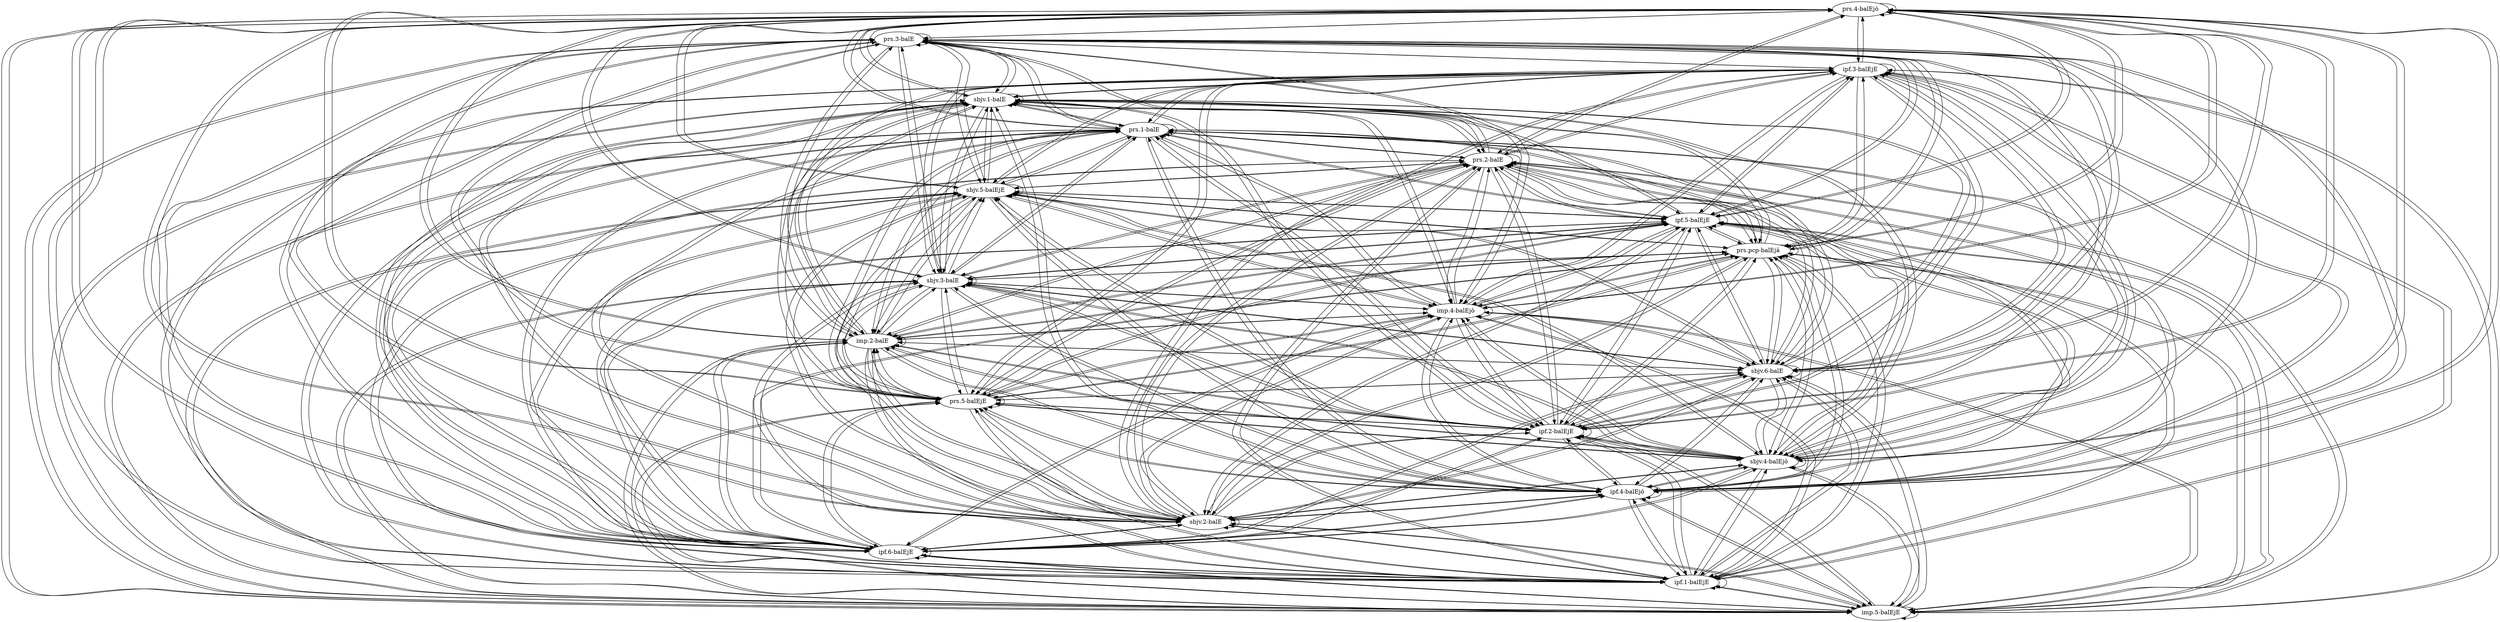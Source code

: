 digraph  {
	"prs.4-balEjô"	 [cell="prs.4",
		tense=prs,
		weight=1.0];
	"prs.4-balEjô" -> "prs.4-balEjô"	 [weight=1.0];
	"prs.3-balE"	 [cell="prs.3",
		tense=prs,
		weight=0.3];
	"prs.4-balEjô" -> "prs.3-balE"	 [weight=0.09];
	"imp.5-balEjE"	 [cell="imp.5",
		tense=imp,
		weight=1.0];
	"prs.4-balEjô" -> "imp.5-balEjE"	 [weight=1.0];
	"ipf.1-balEjE"	 [cell="ipf.1",
		tense=ipf,
		weight=1.0];
	"prs.4-balEjô" -> "ipf.1-balEjE"	 [weight=1.0];
	"ipf.6-balEjE"	 [cell="ipf.6",
		tense=ipf,
		weight=1.0];
	"prs.4-balEjô" -> "ipf.6-balEjE"	 [weight=1.0];
	"sbjv.2-balE"	 [cell="sbjv.2",
		tense=sbjv,
		weight=0.34];
	"prs.4-balEjô" -> "sbjv.2-balE"	 [weight=0.1156];
	"ipf.4-balEjô"	 [cell="ipf.4",
		tense=ipf,
		weight=1.0];
	"prs.4-balEjô" -> "ipf.4-balEjô"	 [weight=1.0];
	"sbjv.4-balEjô"	 [cell="sbjv.4",
		tense=sbjv,
		weight=1.0];
	"prs.4-balEjô" -> "sbjv.4-balEjô"	 [weight=1.0];
	"ipf.2-balEjE"	 [cell="ipf.2",
		tense=ipf,
		weight=1.0];
	"prs.4-balEjô" -> "ipf.2-balEjE"	 [weight=1.0];
	"prs.5-balEjE"	 [cell="prs.5",
		tense=prs,
		weight=1.0];
	"prs.4-balEjô" -> "prs.5-balEjE"	 [weight=1.0];
	"sbjv.6-balE"	 [cell="sbjv.6",
		tense=sbjv,
		weight=0.34];
	"prs.4-balEjô" -> "sbjv.6-balE"	 [weight=0.1156];
	"imp.2-balE"	 [cell="imp.2",
		tense=imp,
		weight=0.3];
	"prs.4-balEjô" -> "imp.2-balE"	 [weight=0.09];
	"imp.4-balEjô"	 [cell="imp.4",
		tense=imp,
		weight=1.0];
	"prs.4-balEjô" -> "imp.4-balEjô"	 [weight=1.0];
	"sbjv.3-balE"	 [cell="sbjv.3",
		tense=sbjv,
		weight=0.34];
	"prs.4-balEjô" -> "sbjv.3-balE"	 [weight=0.1156];
	"prs.pcp-balEjâ"	 [cell="prs.pcp",
		tense="prs.pcp",
		weight=1.0];
	"prs.4-balEjô" -> "prs.pcp-balEjâ"	 [weight=1.0];
	"ipf.5-balEjE"	 [cell="ipf.5",
		tense=ipf,
		weight=1.0];
	"prs.4-balEjô" -> "ipf.5-balEjE"	 [weight=1.0];
	"sbjv.5-balEjE"	 [cell="sbjv.5",
		tense=sbjv,
		weight=1.0];
	"prs.4-balEjô" -> "sbjv.5-balEjE"	 [weight=1.0];
	"prs.2-balE"	 [cell="prs.2",
		tense=prs,
		weight=0.3];
	"prs.4-balEjô" -> "prs.2-balE"	 [weight=0.09];
	"prs.1-balE"	 [cell="prs.1",
		tense=prs,
		weight=0.3];
	"prs.4-balEjô" -> "prs.1-balE"	 [weight=0.09];
	"sbjv.1-balE"	 [cell="sbjv.1",
		tense=sbjv,
		weight=0.34];
	"prs.4-balEjô" -> "sbjv.1-balE"	 [weight=0.1156];
	"ipf.3-balEjE"	 [cell="ipf.3",
		tense=ipf,
		weight=1.0];
	"prs.4-balEjô" -> "ipf.3-balEjE"	 [weight=1.0];
	"prs.3-balE" -> "prs.4-balEjô"	 [weight=0.15];
	"prs.3-balE" -> "prs.3-balE"	 [weight=0.3];
	"prs.3-balE" -> "imp.5-balEjE"	 [weight=0.0];
	"prs.3-balE" -> "ipf.1-balEjE"	 [weight=0.0];
	"prs.3-balE" -> "ipf.6-balEjE"	 [weight=0.0];
	"prs.3-balE" -> "sbjv.2-balE"	 [weight=0.17];
	"prs.3-balE" -> "ipf.4-balEjô"	 [weight=0.54];
	"prs.3-balE" -> "sbjv.4-balEjô"	 [weight=0.57];
	"prs.3-balE" -> "ipf.2-balEjE"	 [weight=0.0];
	"prs.3-balE" -> "prs.5-balEjE"	 [weight=0.15];
	"prs.3-balE" -> "sbjv.6-balE"	 [weight=0.17];
	"prs.3-balE" -> "imp.2-balE"	 [weight=0.3];
	"prs.3-balE" -> "imp.4-balEjô"	 [weight=0.0];
	"prs.3-balE" -> "sbjv.3-balE"	 [weight=0.17];
	"prs.3-balE" -> "prs.pcp-balEjâ"	 [weight=0.0];
	"prs.3-balE" -> "ipf.5-balEjE"	 [weight=0.54];
	"prs.3-balE" -> "sbjv.5-balEjE"	 [weight=0.57];
	"prs.3-balE" -> "prs.2-balE"	 [weight=0.3];
	"prs.3-balE" -> "prs.1-balE"	 [weight=0.3];
	"prs.3-balE" -> "sbjv.1-balE"	 [weight=0.17];
	"prs.3-balE" -> "ipf.3-balEjE"	 [weight=0.0];
	"imp.5-balEjE" -> "prs.4-balEjô"	 [weight=1.0];
	"imp.5-balEjE" -> "prs.3-balE"	 [weight=0.09];
	"imp.5-balEjE" -> "imp.5-balEjE"	 [weight=1.0];
	"imp.5-balEjE" -> "ipf.1-balEjE"	 [weight=1.0];
	"imp.5-balEjE" -> "ipf.6-balEjE"	 [weight=1.0];
	"imp.5-balEjE" -> "sbjv.2-balE"	 [weight=0.1088];
	"imp.5-balEjE" -> "ipf.4-balEjô"	 [weight=1.0];
	"imp.5-balEjE" -> "sbjv.4-balEjô"	 [weight=1.0];
	"imp.5-balEjE" -> "ipf.2-balEjE"	 [weight=1.0];
	"imp.5-balEjE" -> "prs.5-balEjE"	 [weight=1.0];
	"imp.5-balEjE" -> "sbjv.6-balE"	 [weight=0.1088];
	"imp.5-balEjE" -> "imp.2-balE"	 [weight=0.084];
	"imp.5-balEjE" -> "imp.4-balEjô"	 [weight=1.0];
	"imp.5-balEjE" -> "sbjv.3-balE"	 [weight=0.1088];
	"imp.5-balEjE" -> "prs.pcp-balEjâ"	 [weight=1.0];
	"imp.5-balEjE" -> "ipf.5-balEjE"	 [weight=1.0];
	"imp.5-balEjE" -> "sbjv.5-balEjE"	 [weight=1.0];
	"imp.5-balEjE" -> "prs.2-balE"	 [weight=0.09];
	"imp.5-balEjE" -> "prs.1-balE"	 [weight=0.084];
	"imp.5-balEjE" -> "sbjv.1-balE"	 [weight=0.1088];
	"imp.5-balEjE" -> "ipf.3-balEjE"	 [weight=1.0];
	"ipf.1-balEjE" -> "prs.4-balEjô"	 [weight=1.0];
	"ipf.1-balEjE" -> "prs.3-balE"	 [weight=0.09];
	"ipf.1-balEjE" -> "imp.5-balEjE"	 [weight=1.0];
	"ipf.1-balEjE" -> "ipf.1-balEjE"	 [weight=1.0];
	"ipf.1-balEjE" -> "ipf.6-balEjE"	 [weight=1.0];
	"ipf.1-balEjE" -> "sbjv.2-balE"	 [weight=0.1156];
	"ipf.1-balEjE" -> "ipf.4-balEjô"	 [weight=1.0];
	"ipf.1-balEjE" -> "sbjv.4-balEjô"	 [weight=1.0];
	"ipf.1-balEjE" -> "ipf.2-balEjE"	 [weight=1.0];
	"ipf.1-balEjE" -> "prs.5-balEjE"	 [weight=1.0];
	"ipf.1-balEjE" -> "sbjv.6-balE"	 [weight=0.1156];
	"ipf.1-balEjE" -> "imp.2-balE"	 [weight=0.09];
	"ipf.1-balEjE" -> "imp.4-balEjô"	 [weight=1.0];
	"ipf.1-balEjE" -> "sbjv.3-balE"	 [weight=0.1156];
	"ipf.1-balEjE" -> "prs.pcp-balEjâ"	 [weight=1.0];
	"ipf.1-balEjE" -> "ipf.5-balEjE"	 [weight=1.0];
	"ipf.1-balEjE" -> "sbjv.5-balEjE"	 [weight=1.0];
	"ipf.1-balEjE" -> "prs.2-balE"	 [weight=0.09];
	"ipf.1-balEjE" -> "prs.1-balE"	 [weight=0.09];
	"ipf.1-balEjE" -> "sbjv.1-balE"	 [weight=0.1156];
	"ipf.1-balEjE" -> "ipf.3-balEjE"	 [weight=1.0];
	"ipf.6-balEjE" -> "prs.4-balEjô"	 [weight=1.0];
	"ipf.6-balEjE" -> "prs.3-balE"	 [weight=0.09];
	"ipf.6-balEjE" -> "imp.5-balEjE"	 [weight=1.0];
	"ipf.6-balEjE" -> "ipf.1-balEjE"	 [weight=1.0];
	"ipf.6-balEjE" -> "ipf.6-balEjE"	 [weight=1.0];
	"ipf.6-balEjE" -> "sbjv.2-balE"	 [weight=0.1156];
	"ipf.6-balEjE" -> "ipf.4-balEjô"	 [weight=1.0];
	"ipf.6-balEjE" -> "sbjv.4-balEjô"	 [weight=1.0];
	"ipf.6-balEjE" -> "ipf.2-balEjE"	 [weight=1.0];
	"ipf.6-balEjE" -> "prs.5-balEjE"	 [weight=1.0];
	"ipf.6-balEjE" -> "sbjv.6-balE"	 [weight=0.1156];
	"ipf.6-balEjE" -> "imp.2-balE"	 [weight=0.09];
	"ipf.6-balEjE" -> "imp.4-balEjô"	 [weight=1.0];
	"ipf.6-balEjE" -> "sbjv.3-balE"	 [weight=0.1156];
	"ipf.6-balEjE" -> "prs.pcp-balEjâ"	 [weight=1.0];
	"ipf.6-balEjE" -> "ipf.5-balEjE"	 [weight=1.0];
	"ipf.6-balEjE" -> "sbjv.5-balEjE"	 [weight=1.0];
	"ipf.6-balEjE" -> "prs.2-balE"	 [weight=0.09];
	"ipf.6-balEjE" -> "prs.1-balE"	 [weight=0.09];
	"ipf.6-balEjE" -> "sbjv.1-balE"	 [weight=0.1156];
	"ipf.6-balEjE" -> "ipf.3-balEjE"	 [weight=1.0];
	"sbjv.2-balE" -> "prs.4-balEjô"	 [weight=0.3];
	"sbjv.2-balE" -> "prs.3-balE"	 [weight=0.3];
	"sbjv.2-balE" -> "imp.5-balEjE"	 [weight=0.31];
	"sbjv.2-balE" -> "ipf.1-balEjE"	 [weight=0.3];
	"sbjv.2-balE" -> "ipf.6-balEjE"	 [weight=0.3];
	"sbjv.2-balE" -> "sbjv.2-balE"	 [weight=0.34];
	"sbjv.2-balE" -> "ipf.4-balEjô"	 [weight=1.0];
	"sbjv.2-balE" -> "sbjv.4-balEjô"	 [weight=1.0];
	"sbjv.2-balE" -> "ipf.2-balEjE"	 [weight=0.3];
	"sbjv.2-balE" -> "prs.5-balEjE"	 [weight=0.3];
	"sbjv.2-balE" -> "sbjv.6-balE"	 [weight=0.34];
	"sbjv.2-balE" -> "imp.2-balE"	 [weight=0.3];
	"sbjv.2-balE" -> "imp.4-balEjô"	 [weight=0.31];
	"sbjv.2-balE" -> "sbjv.3-balE"	 [weight=0.34];
	"sbjv.2-balE" -> "prs.pcp-balEjâ"	 [weight=0.31];
	"sbjv.2-balE" -> "ipf.5-balEjE"	 [weight=1.0];
	"sbjv.2-balE" -> "sbjv.5-balEjE"	 [weight=1.0];
	"sbjv.2-balE" -> "prs.2-balE"	 [weight=0.3];
	"sbjv.2-balE" -> "prs.1-balE"	 [weight=0.3];
	"sbjv.2-balE" -> "sbjv.1-balE"	 [weight=0.34];
	"sbjv.2-balE" -> "ipf.3-balEjE"	 [weight=0.3];
	"ipf.4-balEjô" -> "prs.4-balEjô"	 [weight=0.08];
	"ipf.4-balEjô" -> "prs.3-balE"	 [weight=0.138];
	"ipf.4-balEjô" -> "imp.5-balEjE"	 [weight=0.08];
	"ipf.4-balEjô" -> "ipf.1-balEjE"	 [weight=0.08];
	"ipf.4-balEjô" -> "ipf.6-balEjE"	 [weight=0.08];
	"ipf.4-balEjô" -> "sbjv.2-balE"	 [weight=0.153];
	"ipf.4-balEjô" -> "ipf.4-balEjô"	 [weight=1.0];
	"ipf.4-balEjô" -> "sbjv.4-balEjô"	 [weight=1.0];
	"ipf.4-balEjô" -> "ipf.2-balEjE"	 [weight=0.08];
	"ipf.4-balEjô" -> "prs.5-balEjE"	 [weight=0.08];
	"ipf.4-balEjô" -> "sbjv.6-balE"	 [weight=0.153];
	"ipf.4-balEjô" -> "imp.2-balE"	 [weight=0.138];
	"ipf.4-balEjô" -> "imp.4-balEjô"	 [weight=0.08];
	"ipf.4-balEjô" -> "sbjv.3-balE"	 [weight=0.153];
	"ipf.4-balEjô" -> "prs.pcp-balEjâ"	 [weight=0.08];
	"ipf.4-balEjô" -> "ipf.5-balEjE"	 [weight=1.0];
	"ipf.4-balEjô" -> "sbjv.5-balEjE"	 [weight=1.0];
	"ipf.4-balEjô" -> "prs.2-balE"	 [weight=0.138];
	"ipf.4-balEjô" -> "prs.1-balE"	 [weight=0.138];
	"ipf.4-balEjô" -> "sbjv.1-balE"	 [weight=0.153];
	"ipf.4-balEjô" -> "ipf.3-balEjE"	 [weight=0.08];
	"sbjv.4-balEjô" -> "prs.4-balEjô"	 [weight=0.08];
	"sbjv.4-balEjô" -> "prs.3-balE"	 [weight=0.138];
	"sbjv.4-balEjô" -> "imp.5-balEjE"	 [weight=0.08];
	"sbjv.4-balEjô" -> "ipf.1-balEjE"	 [weight=0.08];
	"sbjv.4-balEjô" -> "ipf.6-balEjE"	 [weight=0.08];
	"sbjv.4-balEjô" -> "sbjv.2-balE"	 [weight=0.1564];
	"sbjv.4-balEjô" -> "ipf.4-balEjô"	 [weight=1.0];
	"sbjv.4-balEjô" -> "sbjv.4-balEjô"	 [weight=1.0];
	"sbjv.4-balEjô" -> "ipf.2-balEjE"	 [weight=0.08];
	"sbjv.4-balEjô" -> "prs.5-balEjE"	 [weight=0.08];
	"sbjv.4-balEjô" -> "sbjv.6-balE"	 [weight=0.1564];
	"sbjv.4-balEjô" -> "imp.2-balE"	 [weight=0.138];
	"sbjv.4-balEjô" -> "imp.4-balEjô"	 [weight=0.08];
	"sbjv.4-balEjô" -> "sbjv.3-balE"	 [weight=0.1564];
	"sbjv.4-balEjô" -> "prs.pcp-balEjâ"	 [weight=0.08];
	"sbjv.4-balEjô" -> "ipf.5-balEjE"	 [weight=1.0];
	"sbjv.4-balEjô" -> "sbjv.5-balEjE"	 [weight=1.0];
	"sbjv.4-balEjô" -> "prs.2-balE"	 [weight=0.138];
	"sbjv.4-balEjô" -> "prs.1-balE"	 [weight=0.138];
	"sbjv.4-balEjô" -> "sbjv.1-balE"	 [weight=0.1564];
	"sbjv.4-balEjô" -> "ipf.3-balEjE"	 [weight=0.08];
	"ipf.2-balEjE" -> "prs.4-balEjô"	 [weight=1.0];
	"ipf.2-balEjE" -> "prs.3-balE"	 [weight=0.09];
	"ipf.2-balEjE" -> "imp.5-balEjE"	 [weight=1.0];
	"ipf.2-balEjE" -> "ipf.1-balEjE"	 [weight=1.0];
	"ipf.2-balEjE" -> "ipf.6-balEjE"	 [weight=1.0];
	"ipf.2-balEjE" -> "sbjv.2-balE"	 [weight=0.1156];
	"ipf.2-balEjE" -> "ipf.4-balEjô"	 [weight=1.0];
	"ipf.2-balEjE" -> "sbjv.4-balEjô"	 [weight=1.0];
	"ipf.2-balEjE" -> "ipf.2-balEjE"	 [weight=1.0];
	"ipf.2-balEjE" -> "prs.5-balEjE"	 [weight=1.0];
	"ipf.2-balEjE" -> "sbjv.6-balE"	 [weight=0.1156];
	"ipf.2-balEjE" -> "imp.2-balE"	 [weight=0.09];
	"ipf.2-balEjE" -> "imp.4-balEjô"	 [weight=1.0];
	"ipf.2-balEjE" -> "sbjv.3-balE"	 [weight=0.1156];
	"ipf.2-balEjE" -> "prs.pcp-balEjâ"	 [weight=1.0];
	"ipf.2-balEjE" -> "ipf.5-balEjE"	 [weight=1.0];
	"ipf.2-balEjE" -> "sbjv.5-balEjE"	 [weight=1.0];
	"ipf.2-balEjE" -> "prs.2-balE"	 [weight=0.09];
	"ipf.2-balEjE" -> "prs.1-balE"	 [weight=0.09];
	"ipf.2-balEjE" -> "sbjv.1-balE"	 [weight=0.1156];
	"ipf.2-balEjE" -> "ipf.3-balEjE"	 [weight=1.0];
	"prs.5-balEjE" -> "prs.4-balEjô"	 [weight=1.0];
	"prs.5-balEjE" -> "prs.3-balE"	 [weight=0.09];
	"prs.5-balEjE" -> "imp.5-balEjE"	 [weight=1.0];
	"prs.5-balEjE" -> "ipf.1-balEjE"	 [weight=1.0];
	"prs.5-balEjE" -> "ipf.6-balEjE"	 [weight=1.0];
	"prs.5-balEjE" -> "sbjv.2-balE"	 [weight=0.1156];
	"prs.5-balEjE" -> "ipf.4-balEjô"	 [weight=1.0];
	"prs.5-balEjE" -> "sbjv.4-balEjô"	 [weight=1.0];
	"prs.5-balEjE" -> "ipf.2-balEjE"	 [weight=1.0];
	"prs.5-balEjE" -> "prs.5-balEjE"	 [weight=1.0];
	"prs.5-balEjE" -> "sbjv.6-balE"	 [weight=0.1156];
	"prs.5-balEjE" -> "imp.2-balE"	 [weight=0.09];
	"prs.5-balEjE" -> "imp.4-balEjô"	 [weight=1.0];
	"prs.5-balEjE" -> "sbjv.3-balE"	 [weight=0.1156];
	"prs.5-balEjE" -> "prs.pcp-balEjâ"	 [weight=1.0];
	"prs.5-balEjE" -> "ipf.5-balEjE"	 [weight=1.0];
	"prs.5-balEjE" -> "sbjv.5-balEjE"	 [weight=1.0];
	"prs.5-balEjE" -> "prs.2-balE"	 [weight=0.09];
	"prs.5-balEjE" -> "prs.1-balE"	 [weight=0.09];
	"prs.5-balEjE" -> "sbjv.1-balE"	 [weight=0.1156];
	"prs.5-balEjE" -> "ipf.3-balEjE"	 [weight=1.0];
	"sbjv.6-balE" -> "prs.4-balEjô"	 [weight=0.3];
	"sbjv.6-balE" -> "prs.3-balE"	 [weight=0.3];
	"sbjv.6-balE" -> "imp.5-balEjE"	 [weight=0.31];
	"sbjv.6-balE" -> "ipf.1-balEjE"	 [weight=0.3];
	"sbjv.6-balE" -> "ipf.6-balEjE"	 [weight=0.3];
	"sbjv.6-balE" -> "sbjv.2-balE"	 [weight=0.34];
	"sbjv.6-balE" -> "ipf.4-balEjô"	 [weight=1.0];
	"sbjv.6-balE" -> "sbjv.4-balEjô"	 [weight=1.0];
	"sbjv.6-balE" -> "ipf.2-balEjE"	 [weight=0.3];
	"sbjv.6-balE" -> "prs.5-balEjE"	 [weight=0.3];
	"sbjv.6-balE" -> "sbjv.6-balE"	 [weight=0.34];
	"sbjv.6-balE" -> "imp.2-balE"	 [weight=0.3];
	"sbjv.6-balE" -> "imp.4-balEjô"	 [weight=0.31];
	"sbjv.6-balE" -> "sbjv.3-balE"	 [weight=0.34];
	"sbjv.6-balE" -> "prs.pcp-balEjâ"	 [weight=0.31];
	"sbjv.6-balE" -> "ipf.5-balEjE"	 [weight=1.0];
	"sbjv.6-balE" -> "sbjv.5-balEjE"	 [weight=1.0];
	"sbjv.6-balE" -> "prs.2-balE"	 [weight=0.3];
	"sbjv.6-balE" -> "prs.1-balE"	 [weight=0.3];
	"sbjv.6-balE" -> "sbjv.1-balE"	 [weight=0.34];
	"sbjv.6-balE" -> "ipf.3-balEjE"	 [weight=0.3];
	"imp.2-balE" -> "prs.4-balEjô"	 [weight=0.0];
	"imp.2-balE" -> "prs.3-balE"	 [weight=0.3];
	"imp.2-balE" -> "imp.5-balEjE"	 [weight=0.0];
	"imp.2-balE" -> "ipf.1-balEjE"	 [weight=0.0];
	"imp.2-balE" -> "ipf.6-balEjE"	 [weight=0.0];
	"imp.2-balE" -> "sbjv.2-balE"	 [weight=0.17];
	"imp.2-balE" -> "ipf.4-balEjô"	 [weight=0.57];
	"imp.2-balE" -> "sbjv.4-balEjô"	 [weight=0.57];
	"imp.2-balE" -> "ipf.2-balEjE"	 [weight=0.0];
	"imp.2-balE" -> "prs.5-balEjE"	 [weight=0.0];
	"imp.2-balE" -> "sbjv.6-balE"	 [weight=0.17];
	"imp.2-balE" -> "imp.2-balE"	 [weight=0.3];
	"imp.2-balE" -> "imp.4-balEjô"	 [weight=0.0];
	"imp.2-balE" -> "sbjv.3-balE"	 [weight=0.17];
	"imp.2-balE" -> "prs.pcp-balEjâ"	 [weight=0.0];
	"imp.2-balE" -> "ipf.5-balEjE"	 [weight=0.57];
	"imp.2-balE" -> "sbjv.5-balEjE"	 [weight=0.57];
	"imp.2-balE" -> "prs.2-balE"	 [weight=0.3];
	"imp.2-balE" -> "prs.1-balE"	 [weight=0.3];
	"imp.2-balE" -> "sbjv.1-balE"	 [weight=0.17];
	"imp.2-balE" -> "ipf.3-balEjE"	 [weight=0.0];
	"imp.4-balEjô" -> "prs.4-balEjô"	 [weight=1.0];
	"imp.4-balEjô" -> "prs.3-balE"	 [weight=0.09];
	"imp.4-balEjô" -> "imp.5-balEjE"	 [weight=1.0];
	"imp.4-balEjô" -> "ipf.1-balEjE"	 [weight=1.0];
	"imp.4-balEjô" -> "ipf.6-balEjE"	 [weight=1.0];
	"imp.4-balEjô" -> "sbjv.2-balE"	 [weight=0.1088];
	"imp.4-balEjô" -> "ipf.4-balEjô"	 [weight=1.0];
	"imp.4-balEjô" -> "sbjv.4-balEjô"	 [weight=1.0];
	"imp.4-balEjô" -> "ipf.2-balEjE"	 [weight=1.0];
	"imp.4-balEjô" -> "prs.5-balEjE"	 [weight=1.0];
	"imp.4-balEjô" -> "sbjv.6-balE"	 [weight=0.1088];
	"imp.4-balEjô" -> "imp.2-balE"	 [weight=0.084];
	"imp.4-balEjô" -> "imp.4-balEjô"	 [weight=1.0];
	"imp.4-balEjô" -> "sbjv.3-balE"	 [weight=0.1088];
	"imp.4-balEjô" -> "prs.pcp-balEjâ"	 [weight=1.0];
	"imp.4-balEjô" -> "ipf.5-balEjE"	 [weight=1.0];
	"imp.4-balEjô" -> "sbjv.5-balEjE"	 [weight=1.0];
	"imp.4-balEjô" -> "prs.2-balE"	 [weight=0.09];
	"imp.4-balEjô" -> "prs.1-balE"	 [weight=0.084];
	"imp.4-balEjô" -> "sbjv.1-balE"	 [weight=0.1088];
	"imp.4-balEjô" -> "ipf.3-balEjE"	 [weight=1.0];
	"sbjv.3-balE" -> "prs.4-balEjô"	 [weight=0.3];
	"sbjv.3-balE" -> "prs.3-balE"	 [weight=0.3];
	"sbjv.3-balE" -> "imp.5-balEjE"	 [weight=0.31];
	"sbjv.3-balE" -> "ipf.1-balEjE"	 [weight=0.3];
	"sbjv.3-balE" -> "ipf.6-balEjE"	 [weight=0.3];
	"sbjv.3-balE" -> "sbjv.2-balE"	 [weight=0.34];
	"sbjv.3-balE" -> "ipf.4-balEjô"	 [weight=1.0];
	"sbjv.3-balE" -> "sbjv.4-balEjô"	 [weight=1.0];
	"sbjv.3-balE" -> "ipf.2-balEjE"	 [weight=0.3];
	"sbjv.3-balE" -> "prs.5-balEjE"	 [weight=0.3];
	"sbjv.3-balE" -> "sbjv.6-balE"	 [weight=0.34];
	"sbjv.3-balE" -> "imp.2-balE"	 [weight=0.3];
	"sbjv.3-balE" -> "imp.4-balEjô"	 [weight=0.31];
	"sbjv.3-balE" -> "sbjv.3-balE"	 [weight=0.34];
	"sbjv.3-balE" -> "prs.pcp-balEjâ"	 [weight=0.31];
	"sbjv.3-balE" -> "ipf.5-balEjE"	 [weight=1.0];
	"sbjv.3-balE" -> "sbjv.5-balEjE"	 [weight=1.0];
	"sbjv.3-balE" -> "prs.2-balE"	 [weight=0.3];
	"sbjv.3-balE" -> "prs.1-balE"	 [weight=0.3];
	"sbjv.3-balE" -> "sbjv.1-balE"	 [weight=0.34];
	"sbjv.3-balE" -> "ipf.3-balEjE"	 [weight=0.3];
	"prs.pcp-balEjâ" -> "prs.4-balEjô"	 [weight=1.0];
	"prs.pcp-balEjâ" -> "prs.3-balE"	 [weight=0.09];
	"prs.pcp-balEjâ" -> "imp.5-balEjE"	 [weight=1.0];
	"prs.pcp-balEjâ" -> "ipf.1-balEjE"	 [weight=1.0];
	"prs.pcp-balEjâ" -> "ipf.6-balEjE"	 [weight=1.0];
	"prs.pcp-balEjâ" -> "sbjv.2-balE"	 [weight=0.1054];
	"prs.pcp-balEjâ" -> "ipf.4-balEjô"	 [weight=1.0];
	"prs.pcp-balEjâ" -> "sbjv.4-balEjô"	 [weight=1.0];
	"prs.pcp-balEjâ" -> "ipf.2-balEjE"	 [weight=1.0];
	"prs.pcp-balEjâ" -> "prs.5-balEjE"	 [weight=1.0];
	"prs.pcp-balEjâ" -> "sbjv.6-balE"	 [weight=0.1054];
	"prs.pcp-balEjâ" -> "imp.2-balE"	 [weight=0.084];
	"prs.pcp-balEjâ" -> "imp.4-balEjô"	 [weight=1.0];
	"prs.pcp-balEjâ" -> "sbjv.3-balE"	 [weight=0.1054];
	"prs.pcp-balEjâ" -> "prs.pcp-balEjâ"	 [weight=1.0];
	"prs.pcp-balEjâ" -> "ipf.5-balEjE"	 [weight=1.0];
	"prs.pcp-balEjâ" -> "sbjv.5-balEjE"	 [weight=1.0];
	"prs.pcp-balEjâ" -> "prs.2-balE"	 [weight=0.09];
	"prs.pcp-balEjâ" -> "prs.1-balE"	 [weight=0.084];
	"prs.pcp-balEjâ" -> "sbjv.1-balE"	 [weight=0.1054];
	"prs.pcp-balEjâ" -> "ipf.3-balEjE"	 [weight=1.0];
	"ipf.5-balEjE" -> "prs.4-balEjô"	 [weight=0.08];
	"ipf.5-balEjE" -> "prs.3-balE"	 [weight=0.138];
	"ipf.5-balEjE" -> "imp.5-balEjE"	 [weight=0.08];
	"ipf.5-balEjE" -> "ipf.1-balEjE"	 [weight=0.08];
	"ipf.5-balEjE" -> "ipf.6-balEjE"	 [weight=0.08];
	"ipf.5-balEjE" -> "sbjv.2-balE"	 [weight=0.153];
	"ipf.5-balEjE" -> "ipf.4-balEjô"	 [weight=1.0];
	"ipf.5-balEjE" -> "sbjv.4-balEjô"	 [weight=1.0];
	"ipf.5-balEjE" -> "ipf.2-balEjE"	 [weight=0.08];
	"ipf.5-balEjE" -> "prs.5-balEjE"	 [weight=0.08];
	"ipf.5-balEjE" -> "sbjv.6-balE"	 [weight=0.153];
	"ipf.5-balEjE" -> "imp.2-balE"	 [weight=0.138];
	"ipf.5-balEjE" -> "imp.4-balEjô"	 [weight=0.08];
	"ipf.5-balEjE" -> "sbjv.3-balE"	 [weight=0.153];
	"ipf.5-balEjE" -> "prs.pcp-balEjâ"	 [weight=0.08];
	"ipf.5-balEjE" -> "ipf.5-balEjE"	 [weight=1.0];
	"ipf.5-balEjE" -> "sbjv.5-balEjE"	 [weight=1.0];
	"ipf.5-balEjE" -> "prs.2-balE"	 [weight=0.138];
	"ipf.5-balEjE" -> "prs.1-balE"	 [weight=0.138];
	"ipf.5-balEjE" -> "sbjv.1-balE"	 [weight=0.153];
	"ipf.5-balEjE" -> "ipf.3-balEjE"	 [weight=0.08];
	"sbjv.5-balEjE" -> "prs.4-balEjô"	 [weight=0.08];
	"sbjv.5-balEjE" -> "prs.3-balE"	 [weight=0.138];
	"sbjv.5-balEjE" -> "imp.5-balEjE"	 [weight=0.08];
	"sbjv.5-balEjE" -> "ipf.1-balEjE"	 [weight=0.08];
	"sbjv.5-balEjE" -> "ipf.6-balEjE"	 [weight=0.08];
	"sbjv.5-balEjE" -> "sbjv.2-balE"	 [weight=0.1564];
	"sbjv.5-balEjE" -> "ipf.4-balEjô"	 [weight=1.0];
	"sbjv.5-balEjE" -> "sbjv.4-balEjô"	 [weight=1.0];
	"sbjv.5-balEjE" -> "ipf.2-balEjE"	 [weight=0.08];
	"sbjv.5-balEjE" -> "prs.5-balEjE"	 [weight=0.08];
	"sbjv.5-balEjE" -> "sbjv.6-balE"	 [weight=0.1564];
	"sbjv.5-balEjE" -> "imp.2-balE"	 [weight=0.138];
	"sbjv.5-balEjE" -> "imp.4-balEjô"	 [weight=0.08];
	"sbjv.5-balEjE" -> "sbjv.3-balE"	 [weight=0.1564];
	"sbjv.5-balEjE" -> "prs.pcp-balEjâ"	 [weight=0.08];
	"sbjv.5-balEjE" -> "ipf.5-balEjE"	 [weight=1.0];
	"sbjv.5-balEjE" -> "sbjv.5-balEjE"	 [weight=1.0];
	"sbjv.5-balEjE" -> "prs.2-balE"	 [weight=0.138];
	"sbjv.5-balEjE" -> "prs.1-balE"	 [weight=0.138];
	"sbjv.5-balEjE" -> "sbjv.1-balE"	 [weight=0.1564];
	"sbjv.5-balEjE" -> "ipf.3-balEjE"	 [weight=0.08];
	"prs.2-balE" -> "prs.4-balEjô"	 [weight=0.15];
	"prs.2-balE" -> "prs.3-balE"	 [weight=0.3];
	"prs.2-balE" -> "imp.5-balEjE"	 [weight=0.0];
	"prs.2-balE" -> "ipf.1-balEjE"	 [weight=0.0];
	"prs.2-balE" -> "ipf.6-balEjE"	 [weight=0.0];
	"prs.2-balE" -> "sbjv.2-balE"	 [weight=0.17];
	"prs.2-balE" -> "ipf.4-balEjô"	 [weight=0.54];
	"prs.2-balE" -> "sbjv.4-balEjô"	 [weight=0.57];
	"prs.2-balE" -> "ipf.2-balEjE"	 [weight=0.0];
	"prs.2-balE" -> "prs.5-balEjE"	 [weight=0.15];
	"prs.2-balE" -> "sbjv.6-balE"	 [weight=0.17];
	"prs.2-balE" -> "imp.2-balE"	 [weight=0.3];
	"prs.2-balE" -> "imp.4-balEjô"	 [weight=0.0];
	"prs.2-balE" -> "sbjv.3-balE"	 [weight=0.17];
	"prs.2-balE" -> "prs.pcp-balEjâ"	 [weight=0.0];
	"prs.2-balE" -> "ipf.5-balEjE"	 [weight=0.54];
	"prs.2-balE" -> "sbjv.5-balEjE"	 [weight=0.57];
	"prs.2-balE" -> "prs.2-balE"	 [weight=0.3];
	"prs.2-balE" -> "prs.1-balE"	 [weight=0.3];
	"prs.2-balE" -> "sbjv.1-balE"	 [weight=0.17];
	"prs.2-balE" -> "ipf.3-balEjE"	 [weight=0.0];
	"prs.1-balE" -> "prs.4-balEjô"	 [weight=0.0];
	"prs.1-balE" -> "prs.3-balE"	 [weight=0.3];
	"prs.1-balE" -> "imp.5-balEjE"	 [weight=0.0];
	"prs.1-balE" -> "ipf.1-balEjE"	 [weight=0.0];
	"prs.1-balE" -> "ipf.6-balEjE"	 [weight=0.0];
	"prs.1-balE" -> "sbjv.2-balE"	 [weight=0.17];
	"prs.1-balE" -> "ipf.4-balEjô"	 [weight=0.57];
	"prs.1-balE" -> "sbjv.4-balEjô"	 [weight=0.57];
	"prs.1-balE" -> "ipf.2-balEjE"	 [weight=0.0];
	"prs.1-balE" -> "prs.5-balEjE"	 [weight=0.0];
	"prs.1-balE" -> "sbjv.6-balE"	 [weight=0.17];
	"prs.1-balE" -> "imp.2-balE"	 [weight=0.3];
	"prs.1-balE" -> "imp.4-balEjô"	 [weight=0.0];
	"prs.1-balE" -> "sbjv.3-balE"	 [weight=0.17];
	"prs.1-balE" -> "prs.pcp-balEjâ"	 [weight=0.0];
	"prs.1-balE" -> "ipf.5-balEjE"	 [weight=0.57];
	"prs.1-balE" -> "sbjv.5-balEjE"	 [weight=0.57];
	"prs.1-balE" -> "prs.2-balE"	 [weight=0.3];
	"prs.1-balE" -> "prs.1-balE"	 [weight=0.3];
	"prs.1-balE" -> "sbjv.1-balE"	 [weight=0.17];
	"prs.1-balE" -> "ipf.3-balEjE"	 [weight=0.0];
	"sbjv.1-balE" -> "prs.4-balEjô"	 [weight=0.3];
	"sbjv.1-balE" -> "prs.3-balE"	 [weight=0.3];
	"sbjv.1-balE" -> "imp.5-balEjE"	 [weight=0.31];
	"sbjv.1-balE" -> "ipf.1-balEjE"	 [weight=0.3];
	"sbjv.1-balE" -> "ipf.6-balEjE"	 [weight=0.3];
	"sbjv.1-balE" -> "sbjv.2-balE"	 [weight=0.34];
	"sbjv.1-balE" -> "ipf.4-balEjô"	 [weight=1.0];
	"sbjv.1-balE" -> "sbjv.4-balEjô"	 [weight=1.0];
	"sbjv.1-balE" -> "ipf.2-balEjE"	 [weight=0.3];
	"sbjv.1-balE" -> "prs.5-balEjE"	 [weight=0.3];
	"sbjv.1-balE" -> "sbjv.6-balE"	 [weight=0.34];
	"sbjv.1-balE" -> "imp.2-balE"	 [weight=0.3];
	"sbjv.1-balE" -> "imp.4-balEjô"	 [weight=0.31];
	"sbjv.1-balE" -> "sbjv.3-balE"	 [weight=0.34];
	"sbjv.1-balE" -> "prs.pcp-balEjâ"	 [weight=0.31];
	"sbjv.1-balE" -> "ipf.5-balEjE"	 [weight=1.0];
	"sbjv.1-balE" -> "sbjv.5-balEjE"	 [weight=1.0];
	"sbjv.1-balE" -> "prs.2-balE"	 [weight=0.3];
	"sbjv.1-balE" -> "prs.1-balE"	 [weight=0.3];
	"sbjv.1-balE" -> "sbjv.1-balE"	 [weight=0.34];
	"sbjv.1-balE" -> "ipf.3-balEjE"	 [weight=0.3];
	"ipf.3-balEjE" -> "prs.4-balEjô"	 [weight=1.0];
	"ipf.3-balEjE" -> "prs.3-balE"	 [weight=0.09];
	"ipf.3-balEjE" -> "imp.5-balEjE"	 [weight=1.0];
	"ipf.3-balEjE" -> "ipf.1-balEjE"	 [weight=1.0];
	"ipf.3-balEjE" -> "ipf.6-balEjE"	 [weight=1.0];
	"ipf.3-balEjE" -> "sbjv.2-balE"	 [weight=0.1156];
	"ipf.3-balEjE" -> "ipf.4-balEjô"	 [weight=1.0];
	"ipf.3-balEjE" -> "sbjv.4-balEjô"	 [weight=1.0];
	"ipf.3-balEjE" -> "ipf.2-balEjE"	 [weight=1.0];
	"ipf.3-balEjE" -> "prs.5-balEjE"	 [weight=1.0];
	"ipf.3-balEjE" -> "sbjv.6-balE"	 [weight=0.1156];
	"ipf.3-balEjE" -> "imp.2-balE"	 [weight=0.09];
	"ipf.3-balEjE" -> "imp.4-balEjô"	 [weight=1.0];
	"ipf.3-balEjE" -> "sbjv.3-balE"	 [weight=0.1156];
	"ipf.3-balEjE" -> "prs.pcp-balEjâ"	 [weight=1.0];
	"ipf.3-balEjE" -> "ipf.5-balEjE"	 [weight=1.0];
	"ipf.3-balEjE" -> "sbjv.5-balEjE"	 [weight=1.0];
	"ipf.3-balEjE" -> "prs.2-balE"	 [weight=0.09];
	"ipf.3-balEjE" -> "prs.1-balE"	 [weight=0.09];
	"ipf.3-balEjE" -> "sbjv.1-balE"	 [weight=0.1156];
	"ipf.3-balEjE" -> "ipf.3-balEjE"	 [weight=1.0];
}
